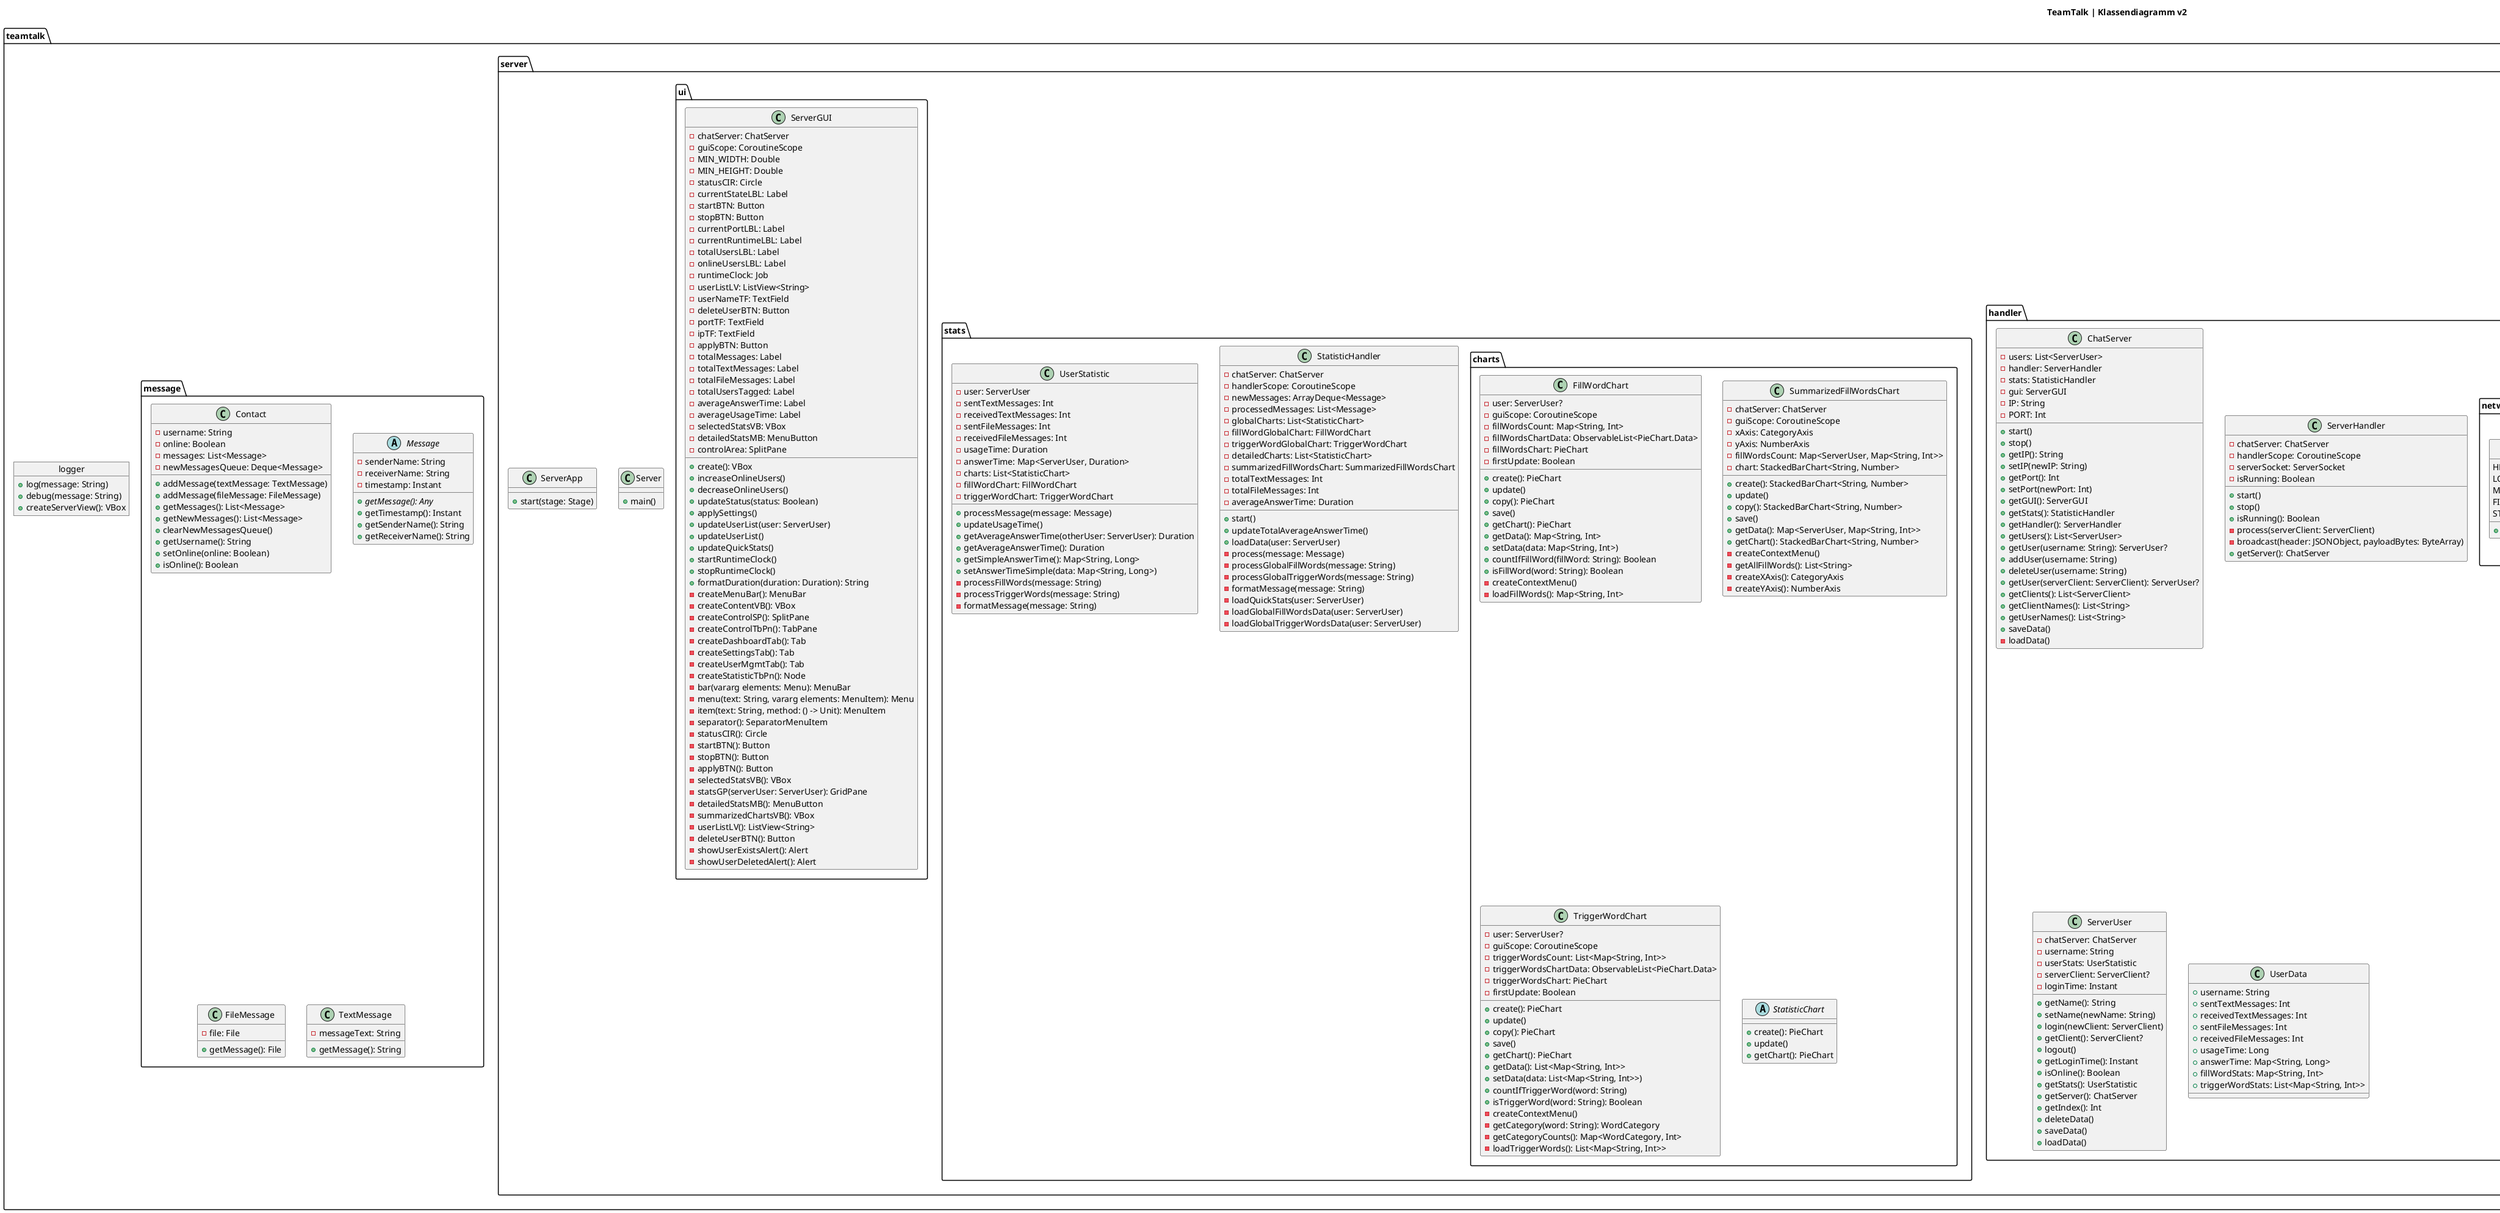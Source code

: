 @startuml
title TeamTalk | Klassendiagramm v2

package teamtalk {
    object logger {
        +log(message: String)
        +debug(message: String)
        +createServerView(): VBox
    }
}

package "teamtalk.client" {
    class Client {
       +main()
    }

    class ClientApp {
        -chatClient: ChatClient

        +start(stage: Stage)
    }
}

package "teamtalk.client.handler" {
    class ChatClient {
        -handler: ClientHandler
        -gui: ClientGUI
        -uuid: UUID
        -username: String

        +start(server: String, port: Int)
        +getHandler(): ClientHandler
        +getGUI(): ClientGUI
        +isConnected(): Boolean
        +getServerUsers(): List
        +getUsername(): String
        +setUsername(username: String)
        +getUUID(): UUID
    }

    class ClientHandler {
        -chatClient: ChatClient
        -socket: Socket
        -input: DataInputStream
        -output: DataOutputStream
        -handlerScope: CoroutineScope
        -mutex: Mutex
        -messageChannel: Channel<Pair<JSONObject?, ByteArray?>>
        -status: String
        -contacts: List<Contact>

        +connect(server: String, port: Int)
        +process()
        +send(header: JSONObject, payloadBytes: ByteArray?)
        +sendHeader(header: JSONObject)
        +sendPayload(payloadBytes: ByteArray)
        +isConnected(): Boolean
        +getStatusMessage(): String
        +getContacts(): List<Contact>
    }

    enum ClientHeader {
        HELLO
        LOGIN
        MESSAGE
        FILE
        BYE

        +toJSON(chatClient: ChatClient, receiverName: String, payloadSize: Long, filename: String): JSONObject
    }
}

package "teamtalk.client.ui" {
    class ClientGUI {
        -chatClient: ChatClient
        -guiScope: CoroutineScope
        -primaryStage: Stage
        -defaultIP: String
        -defaultPort: String
        -connectBtn: Button
        -messageOutputLbl: Label
        -contactList: ListView<String>
        -sendFileBtn: Button
        -chosenFileLbl: Label
        -receivedFilesVBox: VBox
        -currentUserLbl: Label
        -currentUser: String
        -conversationSP: ScrollPane
        -conversationVB: VBox
        -conversationTF: TextFlow

        +startConnectionGUI(stage: Stage)
        +waitForConnected()
        +startUserselectionGUI(stage: Stage)
        +startMainGUI(stage: Stage)
        +exit(stage: Stage)
        +updateContactStatus(onlineContacts: JSONObject)
        +updateContactView()
        +updateMessages(contact: Contact, updateCause: String)
        +createMenuBar(): MenuBar
    }
}

package "teamtalk.server.handler" {
    class ChatServer {
        -users: List<ServerUser>
        -handler: ServerHandler
        -stats: StatisticHandler
        -gui: ServerGUI
        -IP: String
        -PORT: Int

        +start()
        +stop()
        +getIP(): String
        +setIP(newIP: String)
        +getPort(): Int
        +setPort(newPort: Int)
        +getGUI(): ServerGUI
        +getStats(): StatisticHandler
        +getHandler(): ServerHandler
        +getUsers(): List<ServerUser>
        +getUser(username: String): ServerUser?
        +addUser(username: String)
        +deleteUser(username: String)
        +getUser(serverClient: ServerClient): ServerUser?
        +getClients(): List<ServerClient>
        +getClientNames(): List<String>
        +getUserNames(): List<String>
        +saveData()
        -loadData()
    }

    class ServerHandler {
        -chatServer: ChatServer
        -handlerScope: CoroutineScope
        -serverSocket: ServerSocket
        -isRunning: Boolean

        +start()
        +stop()
        +isRunning(): Boolean
        -process(serverClient: ServerClient)
        -broadcast(header: JSONObject, payloadBytes: ByteArray)
        +getServer(): ChatServer
    }

    class ServerUser {
        -chatServer: ChatServer
        -username: String
        -userStats: UserStatistic
        -serverClient: ServerClient?
        -loginTime: Instant

        +getName(): String
        +setName(newName: String)
        +login(newClient: ServerClient)
        +getClient(): ServerClient?
        +logout()
        +getLoginTime(): Instant
        +isOnline(): Boolean
        +getStats(): UserStatistic
        +getServer(): ChatServer
        +getIndex(): Int
        +deleteData()
        +saveData()
        +loadData()
    }

    class UserData {
        +username: String
        +sentTextMessages: Int
        +receivedTextMessages: Int
        +sentFileMessages: Int
        +receivedFileMessages: Int
        +usageTime: Long
        +answerTime: Map<String, Long>
        +fillWordStats: Map<String, Int>
        +triggerWordStats: List<Map<String, Int>>
    }
}

package "teamtalk.server.handler.network" {
    class ServerClient {
        -socket: Socket
        -output: DataOutputStream
        -input: DataInputStream

        +getSocket(): Socket
        +getOutput(): DataOutputStream
        +getInput(): DataInputStream
        +send(header: JSONObject, payloadBytes: ByteArray)
        +sendHeader(header: JSONObject)
        +sendPayload(payloadBytes: ByteArray)
    }

    enum ServerHeader {
        HELLO_RESPONSE
        LOGIN_RESPONSE
        MESSAGE_RESPONSE
        FILE_RESPONSE
        STATUS_UPDATE

        +toJSON(serverHandler: ServerHandler, status: String, receiverName: String, senderName: String, payloadSize: Int): JSONObject
    }
}

package "teamtalk.message" {
    class Contact {
        -username: String
        -online: Boolean
        -messages: List<Message>
        -newMessagesQueue: Deque<Message>

        +addMessage(textMessage: TextMessage)
        +addMessage(fileMessage: FileMessage)
        +getMessages(): List<Message>
        +getNewMessages(): List<Message>
        +clearNewMessagesQueue()
        +getUsername(): String
        +setOnline(online: Boolean)
        +isOnline(): Boolean
    }

    abstract class Message {
        -senderName: String
        -receiverName: String
        -timestamp: Instant

        +{abstract} getMessage(): Any
        +getTimestamp(): Instant
        +getSenderName(): String
        +getReceiverName(): String
    }

    class FileMessage {
        -file: File

        +getMessage(): File
    }

    class TextMessage {
        -messageText: String

        +getMessage(): String
    }
}

package "teamtalk.server.stats.charts" {
    class FillWordChart {
        -user: ServerUser?
        -guiScope: CoroutineScope
        -fillWordsCount: Map<String, Int>
        -fillWordsChartData: ObservableList<PieChart.Data>
        -fillWordsChart: PieChart
        -firstUpdate: Boolean

        +create(): PieChart
        +update()
        +copy(): PieChart
        +save()
        +getChart(): PieChart
        +getData(): Map<String, Int>
        +setData(data: Map<String, Int>)
        +countIfFillWord(fillWord: String): Boolean
        +isFillWord(word: String): Boolean
        -createContextMenu()
        -loadFillWords(): Map<String, Int>
    }

    class SummarizedFillWordsChart {
        -chatServer: ChatServer
        -guiScope: CoroutineScope
        -xAxis: CategoryAxis
        -yAxis: NumberAxis
        -fillWordsCount: Map<ServerUser, Map<String, Int>>
        -chart: StackedBarChart<String, Number>

        +create(): StackedBarChart<String, Number>
        +update()
        +copy(): StackedBarChart<String, Number>
        +save()
        +getData(): Map<ServerUser, Map<String, Int>>
        +getChart(): StackedBarChart<String, Number>
        -createContextMenu()
        -getAllFillWords(): List<String>
        -createXAxis(): CategoryAxis
        -createYAxis(): NumberAxis
    }

    class TriggerWordChart {
        -user: ServerUser?
        -guiScope: CoroutineScope
        -triggerWordsCount: List<Map<String, Int>>
        -triggerWordsChartData: ObservableList<PieChart.Data>
        -triggerWordsChart: PieChart
        -firstUpdate: Boolean

        +create(): PieChart
        +update()
        +copy(): PieChart
        +save()
        +getChart(): PieChart
        +getData(): List<Map<String, Int>>
        +setData(data: List<Map<String, Int>>)
        +countIfTriggerWord(word: String)
        +isTriggerWord(word: String): Boolean
        -createContextMenu()
        -getCategory(word: String): WordCategory
        -getCategoryCounts(): Map<WordCategory, Int>
        -loadTriggerWords(): List<Map<String, Int>>
    }

    abstract class StatisticChart {
        +create(): PieChart
        +update()
        +getChart(): PieChart
    }
}

package "teamtalk.server.stats" {
    class StatisticHandler {
        -chatServer: ChatServer
        -handlerScope: CoroutineScope
        -newMessages: ArrayDeque<Message>
        -processedMessages: List<Message>
        -globalCharts: List<StatisticChart>
        -fillWordGlobalChart: FillWordChart
        -triggerWordGlobalChart: TriggerWordChart
        -detailedCharts: List<StatisticChart>
        -summarizedFillWordsChart: SummarizedFillWordsChart
        -totalTextMessages: Int
        -totalFileMessages: Int
        -averageAnswerTime: Duration

        +start()
        +updateTotalAverageAnswerTime()
        +loadData(user: ServerUser)
        -process(message: Message)
        -processGlobalFillWords(message: String)
        -processGlobalTriggerWords(message: String)
        -formatMessage(message: String)
        -loadQuickStats(user: ServerUser)
        -loadGlobalFillWordsData(user: ServerUser)
        -loadGlobalTriggerWordsData(user: ServerUser)
    }

    class UserStatistic {
        -user: ServerUser
        -sentTextMessages: Int
        -receivedTextMessages: Int
        -sentFileMessages: Int
        -receivedFileMessages: Int
        -usageTime: Duration
        -answerTime: Map<ServerUser, Duration>
        -charts: List<StatisticChart>
        -fillWordChart: FillWordChart
        -triggerWordChart: TriggerWordChart

        +processMessage(message: Message)
        +updateUsageTime()
        +getAverageAnswerTime(otherUser: ServerUser): Duration
        +getAverageAnswerTime(): Duration
        +getSimpleAnswerTime(): Map<String, Long>
        +setAnswerTimeSimple(data: Map<String, Long>)
        -processFillWords(message: String)
        -processTriggerWords(message: String)
        -formatMessage(message: String)
    }
}

package "teamtalk.server.ui" {
    class ServerGUI {
        -chatServer: ChatServer
        -guiScope: CoroutineScope
        -MIN_WIDTH: Double
        -MIN_HEIGHT: Double
        -statusCIR: Circle
        -currentStateLBL: Label
        -startBTN: Button
        -stopBTN: Button
        -currentPortLBL: Label
        -currentRuntimeLBL: Label
        -totalUsersLBL: Label
        -onlineUsersLBL: Label
        -runtimeClock: Job
        -userListLV: ListView<String>
        -userNameTF: TextField
        -deleteUserBTN: Button
        -portTF: TextField
        -ipTF: TextField
        -applyBTN: Button
        -totalMessages: Label
        -totalTextMessages: Label
        -totalFileMessages: Label
        -totalUsersTagged: Label
        -averageAnswerTime: Label
        -averageUsageTime: Label
        -selectedStatsVB: VBox
        -detailedStatsMB: MenuButton
        -controlArea: SplitPane

        +create(): VBox
        +increaseOnlineUsers()
        +decreaseOnlineUsers()
        +updateStatus(status: Boolean)
        +applySettings()
        +updateUserList(user: ServerUser)
        +updateUserList()
        +updateQuickStats()
        +startRuntimeClock()
        +stopRuntimeClock()
        +formatDuration(duration: Duration): String
        -createMenuBar(): MenuBar
        -createContentVB(): VBox
        -createControlSP(): SplitPane
        -createControlTbPn(): TabPane
        -createDashboardTab(): Tab
        -createSettingsTab(): Tab
        -createUserMgmtTab(): Tab
        -createStatisticTbPn(): Node
        -bar(vararg elements: Menu): MenuBar
        -menu(text: String, vararg elements: MenuItem): Menu
        -item(text: String, method: () -> Unit): MenuItem
        -separator(): SeparatorMenuItem
        -statusCIR(): Circle
        -startBTN(): Button
        -stopBTN(): Button
        -applyBTN(): Button
        -selectedStatsVB(): VBox
        -statsGP(serverUser: ServerUser): GridPane
        -detailedStatsMB(): MenuButton
        -summarizedChartsVB(): VBox
        -userListLV(): ListView<String>
        -deleteUserBTN(): Button
        -showUserExistsAlert(): Alert
        -showUserDeletedAlert(): Alert
    }
}

package "teamtalk.server" {
    class Server {
        +main()
    }

    class ServerApp {
        +start(stage: Stage)
    }
}

@enduml
